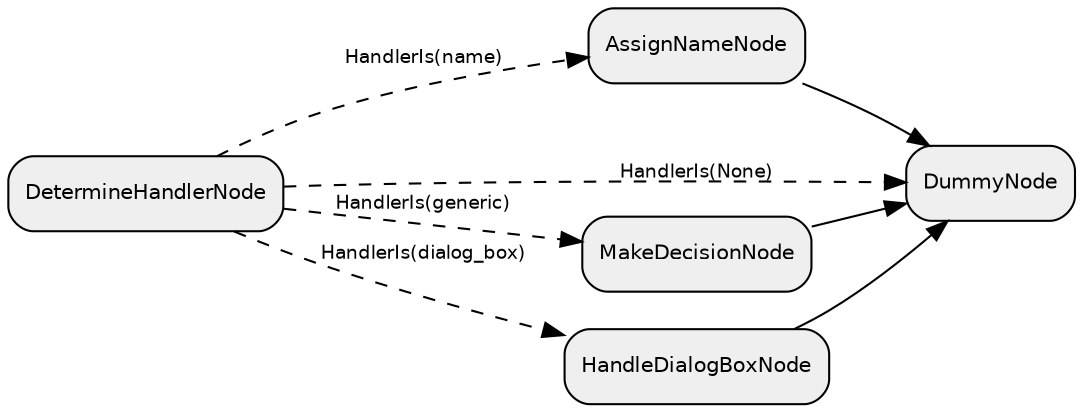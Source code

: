 digraph "subflow_Qfvth2rAAdlndzerTsEQQ" {
  rankdir=LR;
  compound=true;
  node [shape=box, style="rounded,filled", fillcolor="#EFEFEF", fontname="Helvetica", fontsize=10];
  edge [fontname="Helvetica", fontsize=9];
  "0RbWis4K6Xx1arBLKMV13" [label="AssignNameNode"];
  l57NivRqknF3PCaoBjq4M [label="DummyNode"];
  Kn7MbgBSomsL81G2hufXs [label="MakeDecisionNode"];
  TMG4X4ZEOTBmFSKM870Zh [label="DetermineHandlerNode"];
  "8khsC4NMgwj1RbE9WjEsB" [label="HandleDialogBoxNode"];
  TMG4X4ZEOTBmFSKM870Zh -> "8khsC4NMgwj1RbE9WjEsB" [style="dashed", label="HandlerIs(dialog_box)"];
  TMG4X4ZEOTBmFSKM870Zh -> "0RbWis4K6Xx1arBLKMV13" [style="dashed", label="HandlerIs(name)"];
  TMG4X4ZEOTBmFSKM870Zh -> Kn7MbgBSomsL81G2hufXs [style="dashed", label="HandlerIs(generic)"];
  TMG4X4ZEOTBmFSKM870Zh -> l57NivRqknF3PCaoBjq4M [style="dashed", label="HandlerIs(None)"];
  "8khsC4NMgwj1RbE9WjEsB" -> l57NivRqknF3PCaoBjq4M [style="solid"];
  "0RbWis4K6Xx1arBLKMV13" -> l57NivRqknF3PCaoBjq4M [style="solid"];
  Kn7MbgBSomsL81G2hufXs -> l57NivRqknF3PCaoBjq4M [style="solid"];
}
